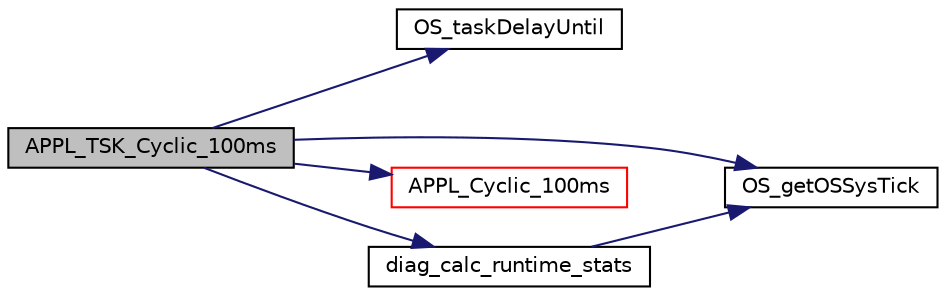 digraph "APPL_TSK_Cyclic_100ms"
{
  edge [fontname="Helvetica",fontsize="10",labelfontname="Helvetica",labelfontsize="10"];
  node [fontname="Helvetica",fontsize="10",shape=record];
  rankdir="LR";
  Node118 [label="APPL_TSK_Cyclic_100ms",height=0.2,width=0.4,color="black", fillcolor="grey75", style="filled", fontcolor="black"];
  Node118 -> Node119 [color="midnightblue",fontsize="10",style="solid",fontname="Helvetica"];
  Node119 [label="OS_taskDelayUntil",height=0.2,width=0.4,color="black", fillcolor="white", style="filled",URL="$os_8c.html#a0f45ac2d8141fb57e8aece8c1c9e3cd6",tooltip="Delay a task until a specified time. "];
  Node118 -> Node120 [color="midnightblue",fontsize="10",style="solid",fontname="Helvetica"];
  Node120 [label="OS_getOSSysTick",height=0.2,width=0.4,color="black", fillcolor="white", style="filled",URL="$os_8c.html#a4c29aeb605d624ed4979a48ebde8b7f3",tooltip="returns OS based system tick value. "];
  Node118 -> Node121 [color="midnightblue",fontsize="10",style="solid",fontname="Helvetica"];
  Node121 [label="APPL_Cyclic_100ms",height=0.2,width=0.4,color="red", fillcolor="white", style="filled",URL="$group__API__OS.html#ga884d49f7d9a6623d692558571a0a4277",tooltip="user application task 100 milliseconds "];
  Node118 -> Node133 [color="midnightblue",fontsize="10",style="solid",fontname="Helvetica"];
  Node133 [label="diag_calc_runtime_stats",height=0.2,width=0.4,color="black", fillcolor="white", style="filled",URL="$runtime__stats__light_8c.html#a025023a48e69f56d567377830ecaa7bc",tooltip="Update the runtime stats. "];
  Node133 -> Node120 [color="midnightblue",fontsize="10",style="solid",fontname="Helvetica"];
}
